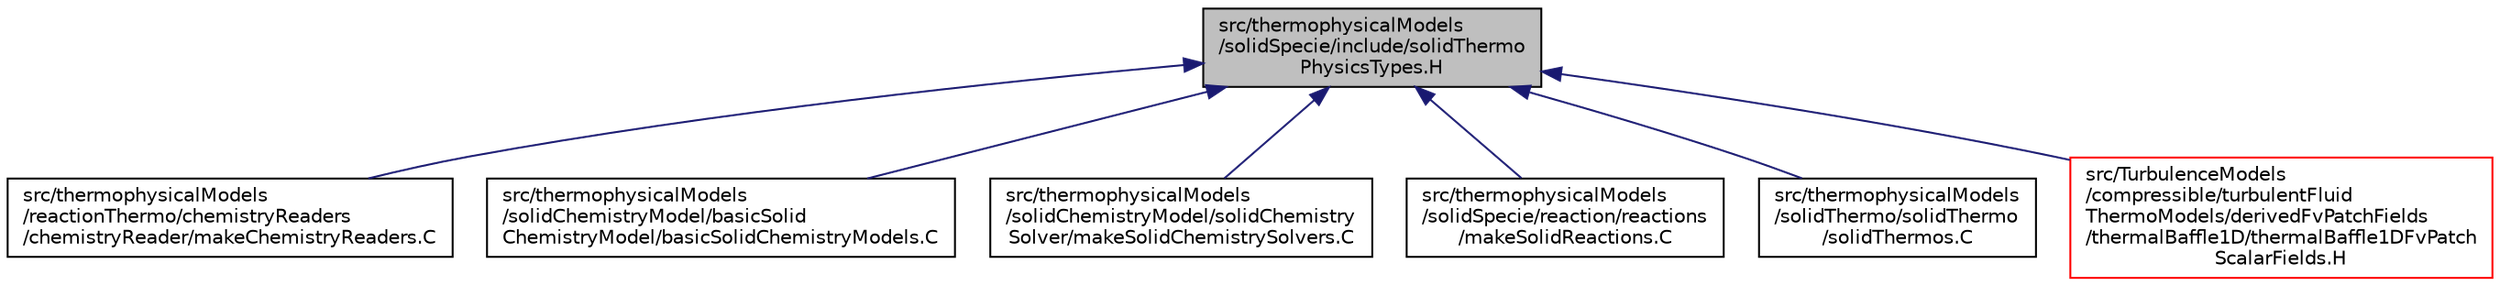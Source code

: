 digraph "src/thermophysicalModels/solidSpecie/include/solidThermoPhysicsTypes.H"
{
  bgcolor="transparent";
  edge [fontname="Helvetica",fontsize="10",labelfontname="Helvetica",labelfontsize="10"];
  node [fontname="Helvetica",fontsize="10",shape=record];
  Node1 [label="src/thermophysicalModels\l/solidSpecie/include/solidThermo\lPhysicsTypes.H",height=0.2,width=0.4,color="black", fillcolor="grey75", style="filled", fontcolor="black"];
  Node1 -> Node2 [dir="back",color="midnightblue",fontsize="10",style="solid",fontname="Helvetica"];
  Node2 [label="src/thermophysicalModels\l/reactionThermo/chemistryReaders\l/chemistryReader/makeChemistryReaders.C",height=0.2,width=0.4,color="black",URL="$a10190.html"];
  Node1 -> Node3 [dir="back",color="midnightblue",fontsize="10",style="solid",fontname="Helvetica"];
  Node3 [label="src/thermophysicalModels\l/solidChemistryModel/basicSolid\lChemistryModel/basicSolidChemistryModels.C",height=0.2,width=0.4,color="black",URL="$a10248.html",tooltip="Creates solid chemistry model instances templated on the type of solid thermodynamics. "];
  Node1 -> Node4 [dir="back",color="midnightblue",fontsize="10",style="solid",fontname="Helvetica"];
  Node4 [label="src/thermophysicalModels\l/solidChemistryModel/solidChemistry\lSolver/makeSolidChemistrySolvers.C",height=0.2,width=0.4,color="black",URL="$a10256.html"];
  Node1 -> Node5 [dir="back",color="midnightblue",fontsize="10",style="solid",fontname="Helvetica"];
  Node5 [label="src/thermophysicalModels\l/solidSpecie/reaction/reactions\l/makeSolidReactions.C",height=0.2,width=0.4,color="black",URL="$a10262.html"];
  Node1 -> Node6 [dir="back",color="midnightblue",fontsize="10",style="solid",fontname="Helvetica"];
  Node6 [label="src/thermophysicalModels\l/solidThermo/solidThermo\l/solidThermos.C",height=0.2,width=0.4,color="black",URL="$a10287.html"];
  Node1 -> Node7 [dir="back",color="midnightblue",fontsize="10",style="solid",fontname="Helvetica"];
  Node7 [label="src/TurbulenceModels\l/compressible/turbulentFluid\lThermoModels/derivedFvPatchFields\l/thermalBaffle1D/thermalBaffle1DFvPatch\lScalarFields.H",height=0.2,width=0.4,color="red",URL="$a10553.html"];
}
